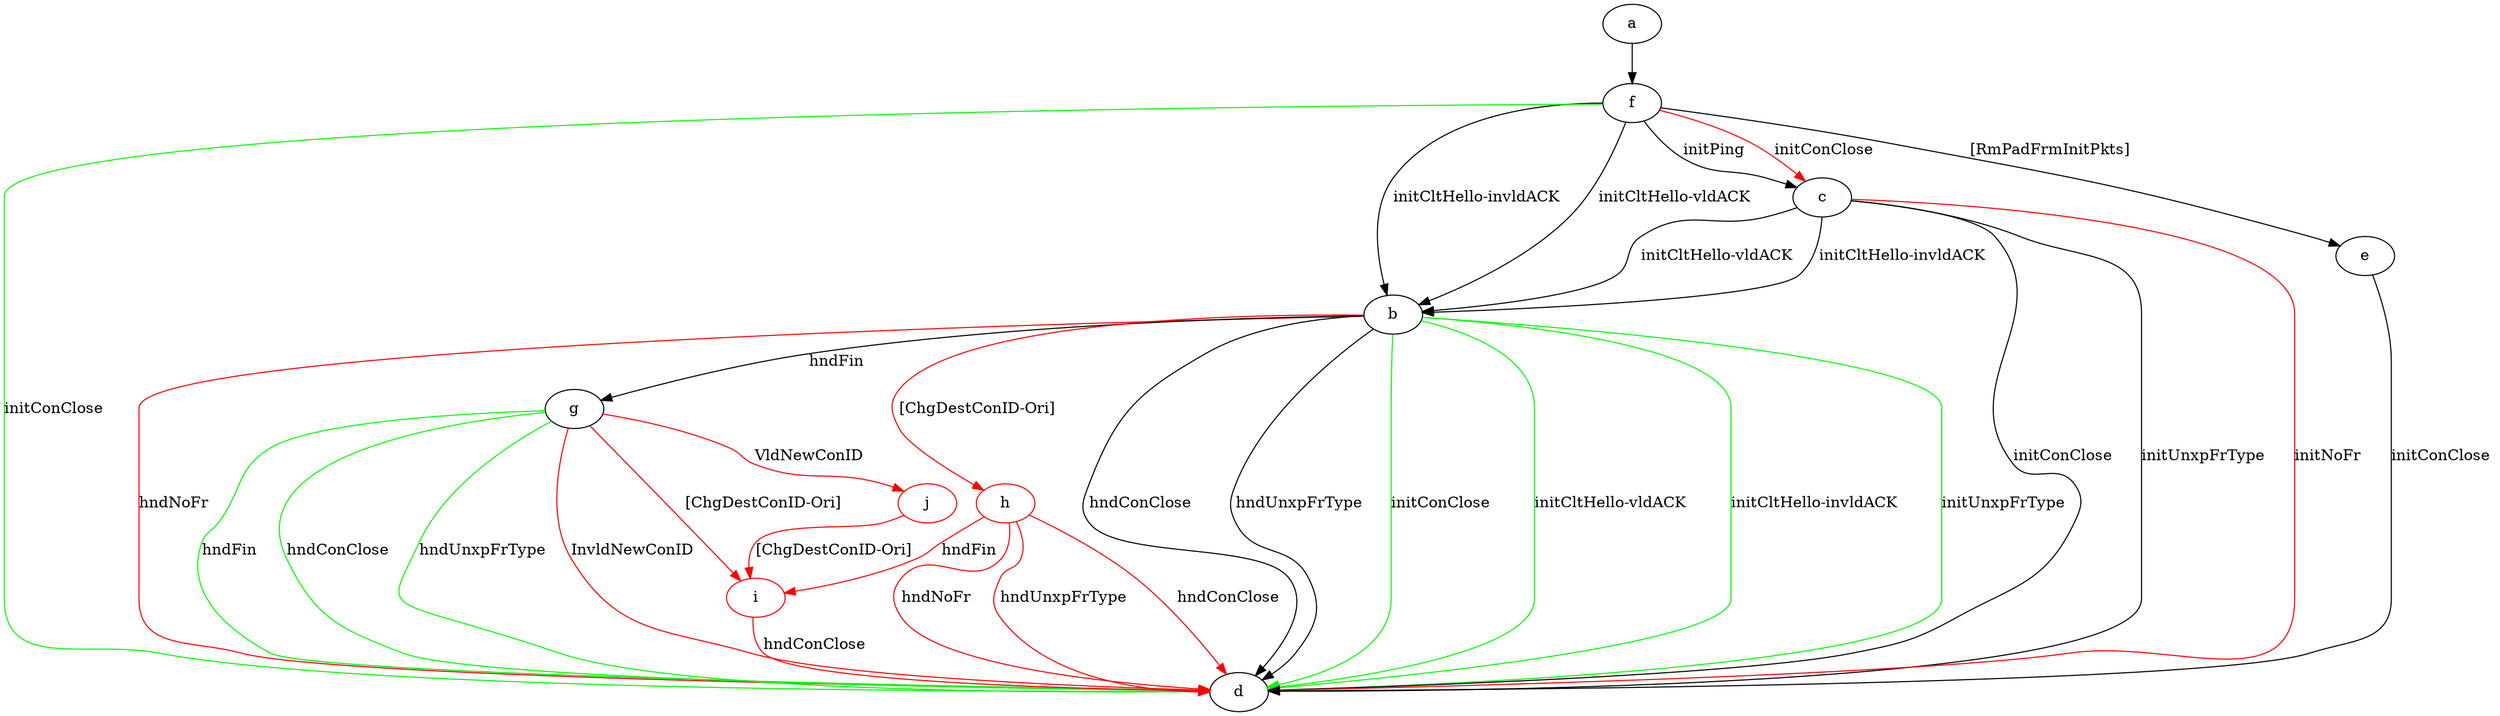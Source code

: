 digraph "" {
	a -> f	[key=0];
	b -> d	[key=0,
		label="hndConClose "];
	b -> d	[key=1,
		label="hndUnxpFrType "];
	b -> d	[key=2,
		color=green,
		label="initConClose "];
	b -> d	[key=3,
		color=green,
		label="initCltHello-vldACK "];
	b -> d	[key=4,
		color=green,
		label="initCltHello-invldACK "];
	b -> d	[key=5,
		color=green,
		label="initUnxpFrType "];
	b -> d	[key=6,
		color=red,
		label="hndNoFr "];
	b -> g	[key=0,
		label="hndFin "];
	h	[color=red];
	b -> h	[key=0,
		color=red,
		label="[ChgDestConID-Ori] "];
	c -> b	[key=0,
		label="initCltHello-vldACK "];
	c -> b	[key=1,
		label="initCltHello-invldACK "];
	c -> d	[key=0,
		label="initConClose "];
	c -> d	[key=1,
		label="initUnxpFrType "];
	c -> d	[key=2,
		color=red,
		label="initNoFr "];
	e -> d	[key=0,
		label="initConClose "];
	f -> b	[key=0,
		label="initCltHello-vldACK "];
	f -> b	[key=1,
		label="initCltHello-invldACK "];
	f -> c	[key=0,
		label="initPing "];
	f -> c	[key=1,
		color=red,
		label="initConClose "];
	f -> d	[key=0,
		color=green,
		label="initConClose "];
	f -> e	[key=0,
		label="[RmPadFrmInitPkts] "];
	g -> d	[key=0,
		color=green,
		label="hndFin "];
	g -> d	[key=1,
		color=green,
		label="hndConClose "];
	g -> d	[key=2,
		color=green,
		label="hndUnxpFrType "];
	g -> d	[key=3,
		color=red,
		label="InvldNewConID "];
	i	[color=red];
	g -> i	[key=0,
		color=red,
		label="[ChgDestConID-Ori] "];
	j	[color=red];
	g -> j	[key=0,
		color=red,
		label="VldNewConID "];
	h -> d	[key=0,
		color=red,
		label="hndConClose "];
	h -> d	[key=1,
		color=red,
		label="hndNoFr "];
	h -> d	[key=2,
		color=red,
		label="hndUnxpFrType "];
	h -> i	[key=0,
		color=red,
		label="hndFin "];
	i -> d	[key=0,
		color=red,
		label="hndConClose "];
	j -> i	[key=0,
		color=red,
		label="[ChgDestConID-Ori] "];
}
